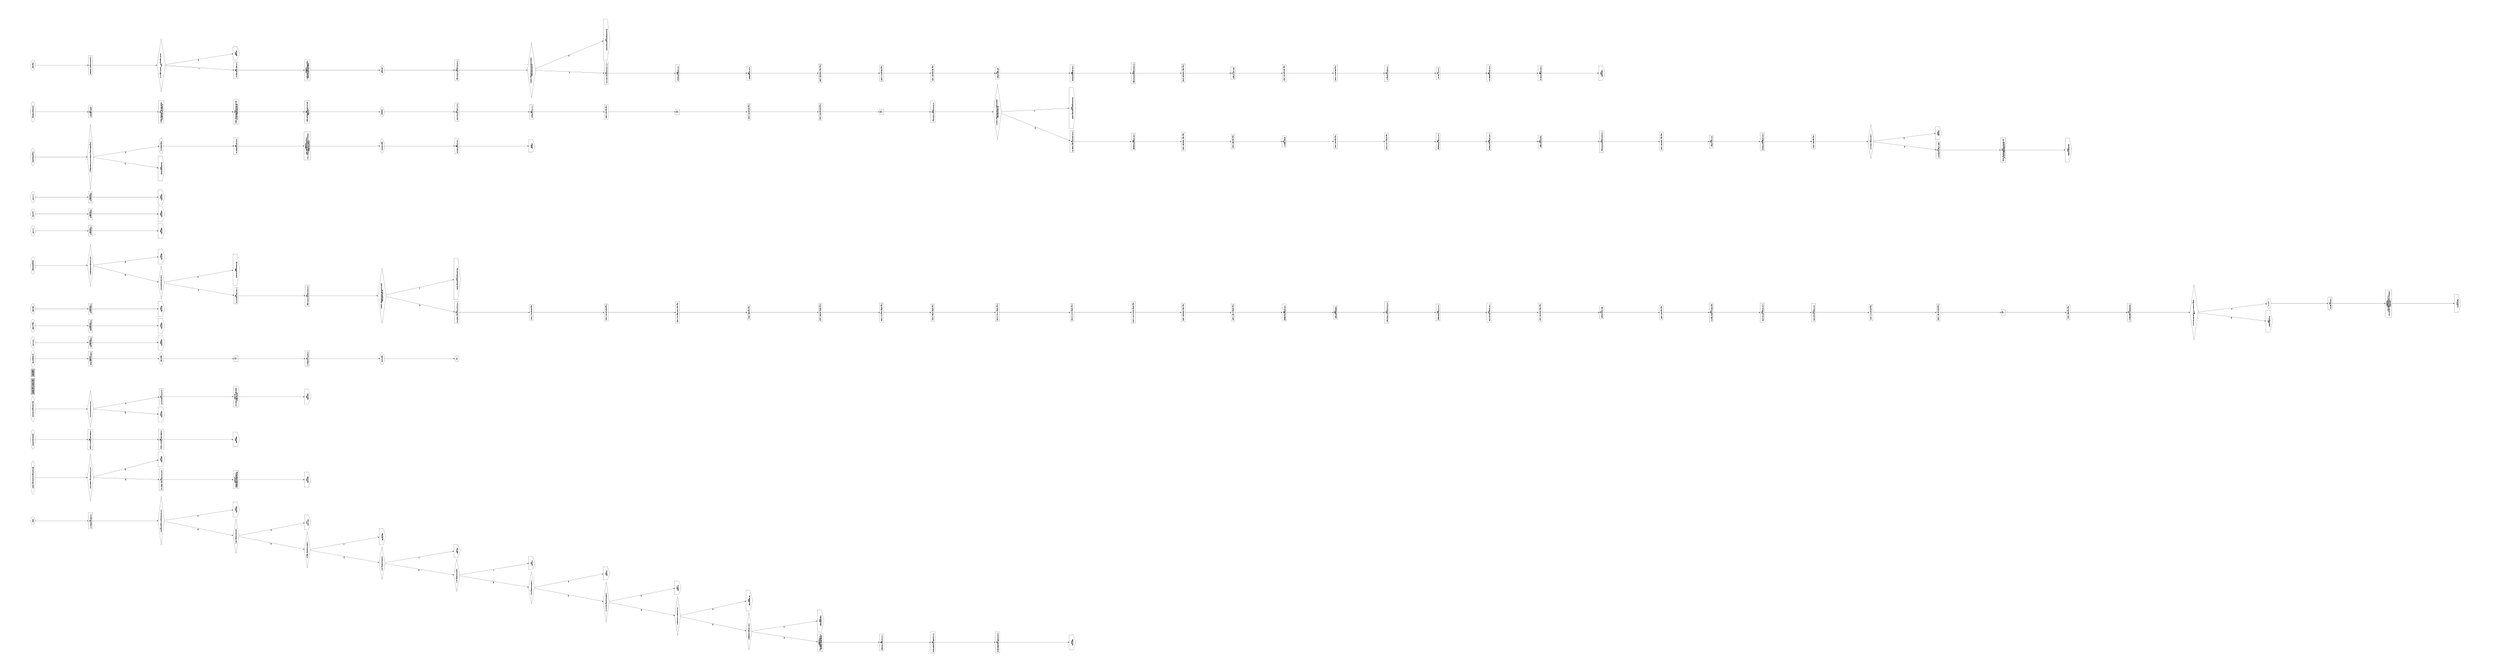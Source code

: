digraph {

// Graph Attributes
graph[page="8.5,11" ratio="auto" pagedir="BR" orientation="landscape" margin="0.25" nodesep="0.25" ]

// Nodes
0[margin="0.125"fontsize="10"shape="oval"label="START"]
256[margin="0.125"fontsize="10"shape="diamond"label="Is Low Demin Water pressure FSS B = 1?"]
257[margin="0.125"fontsize="10"shape="box"label="Set:\nLow Demin Water pressure FSS B to 1"]
2[margin="0.125"fontsize="10"shape="box"label="Set:\n1A Sample In Progress to 1"]
258[margin="0.125"fontsize="10"shape="box"label="LogEvent:\n Demin water pressure is low - \n1A Causticizer stream aborted"]
259[margin="0.125"fontsize="10"shape="invhouse"label="Goto:\nSkip_Stream"]
261[margin="0.125"fontsize="10"shape="oval"label="Trigger_Intensity_Test"]
6[margin="0.125"fontsize="10"shape="diamond"label="Is Enable Disable 1A Caust from DCS = 0?"]
262[margin="0.125"fontsize="10"shape="box"label="Set:\nhidden 1A Intensity Test Trigger to \n1"]
263[margin="0.125"fontsize="10"shape="box"label="Set:\nhidden 1A Intensity Test Trigger to \n0"]
264[margin="0.125"fontsize="10"shape="invhouse"label="Goto:\nEnd_Stream"]
10250[margin="0.125"fontsize="10"shape="invhouse"label="Goto:\nSkip_Stream"]
9997[margin="0.125"fontsize="10"shape="box"label="Config: Year - Month - Day"style="filled"fillcolor="grey"]
9998[margin="0.125"fontsize="10"shape="box"label="Test Graph"style="filled"fillcolor="grey"]
14[margin="0.125"fontsize="10"shape="diamond"label="Is CGL Sample In Progress1?"]
9999[margin="0.125"fontsize="10"shape="oval"label="END"]
15[margin="0.125"fontsize="10"shape="diamond"label="Is Slaker Sample In Progress1?"]
10256[margin="0.125"fontsize="10"shape="invhouse"label="Goto:\nSkip_Stream"]
17[margin="0.125"fontsize="10"shape="diamond"label="Is 3A Sample In Progress1?"]
18[margin="0.125"fontsize="10"shape="diamond"label="Is 1B Sample In Progress1?"]
19[margin="0.125"fontsize="10"shape="diamond"label="Is 4B Sample In Progress1?"]
20[margin="0.125"fontsize="10"shape="diamond"label="Is WL to Dig Sample In Progress1?"]
10006[margin="0.125"fontsize="10"shape="invhouse"label="Goto:\nSkip_Stream"]
278[margin="0.125"fontsize="10"shape="oval"label="Report_CGL"]
23[margin="0.125"fontsize="10"shape="diamond"label="Is Reference In Progress FSS B1?"]
279[margin="0.125"fontsize="10"shape="box"label="LogEvent:\n CGL is in progress"]
280[margin="0.125"fontsize="10"shape="invhouse"label="Goto:\nSkip_Stream"]
282[margin="0.125"fontsize="10"shape="oval"label="Report_Slaker"]
283[margin="0.125"fontsize="10"shape="box"label="LogEvent:\n Slaker is in progress"]
284[margin="0.125"fontsize="10"shape="invhouse"label="Goto:\nSkip_Stream"]
10014[margin="0.125"fontsize="10"shape="invhouse"label="Goto:\nReport_CGL"]
10015[margin="0.125"fontsize="10"shape="invhouse"label="Goto:\nReport_Slaker"]
31[margin="0.125"fontsize="10"shape="diamond"label="Is Reference Stream FSS B = 1?"]
32[margin="0.125"fontsize="10"shape="box"label="LogEvent:\n FSS2 reference is disabled 1A \nCausticizer stream aborted"]
10017[margin="0.125"fontsize="10"shape="invhouse"label="Goto:\nReport_3A"]
33[margin="0.125"fontsize="10"shape="box"label="Set:\nReference Stream FSS B to 1"]
10018[margin="0.125"fontsize="10"shape="invhouse"label="Goto:\nReport_1B"]
34[margin="0.125"fontsize="10"shape="box"label="Set:\nhidden Reference Trigger FSS B to 1"]
290[margin="0.125"fontsize="10"shape="oval"label="Report_3A"]
10019[margin="0.125"fontsize="10"shape="invhouse"label="Goto:\nReport_4B"]
35[margin="0.125"fontsize="10"shape="box"label="Set:\nhidden Reference Trigger FSS B to 0"]
291[margin="0.125"fontsize="10"shape="box"label="LogEvent:\n 3A is in progress"]
10020[margin="0.125"fontsize="10"shape="invhouse"label="Goto:\nReport_WL"]
36[margin="0.125"fontsize="10"shape="invhouse"label="Goto:\nSkip_Stream"]
292[margin="0.125"fontsize="10"shape="invhouse"label="Goto:\nSkip_Stream"]
38[margin="0.125"fontsize="10"shape="oval"label="Reference_Enabled"]
294[margin="0.125"fontsize="10"shape="oval"label="Report_1B"]
10023[margin="0.125"fontsize="10"shape="invhouse"label="Goto:\nReport_Ref_FSS_B"]
295[margin="0.125"fontsize="10"shape="box"label="LogEvent:\n 1B is in progress"]
40[margin="0.125"fontsize="10"shape="diamond"label="Is Reference In Progress FSS B = 1?"]
296[margin="0.125"fontsize="10"shape="invhouse"label="Goto:\nSkip_Stream"]
298[margin="0.125"fontsize="10"shape="oval"label="Report_4B"]
299[margin="0.125"fontsize="10"shape="box"label="LogEvent:\n 4B is in progress"]
44[margin="0.125"fontsize="10"shape="diamond"label="Is PS201B-Air Pressure = 0?"]
300[margin="0.125"fontsize="10"shape="invhouse"label="Goto:\nSkip_Stream"]
46[margin="0.125"fontsize="10"shape="box"label="Set:\nLow Air Pressure FSS B to 0"]
302[margin="0.125"fontsize="10"shape="oval"label="Report_WL"]
10031[margin="0.125"fontsize="10"shape="invhouse"label="Goto:\nReference_Enabled"]
303[margin="0.125"fontsize="10"shape="box"label="LogEvent:\n WL is in progress"]
304[margin="0.125"fontsize="10"shape="invhouse"label="Goto:\nSkip_Stream"]
49[margin="0.125"fontsize="10"shape="box"label="Set:\nWater Pump B Command To DCS to 1"]
52[margin="0.125"fontsize="10"shape="diamond"label="Is Demin Water Pressure FSS BMinimum Demin \nWater Pressure FSS B?"]
55[margin="0.125"fontsize="10"shape="box"label="Set:\nLow Demin Water pressure FSS B to 0"]
10040[margin="0.125"fontsize="10"shape="invhouse"label="Goto:\nSkip_Stream"]
58[margin="0.125"fontsize="10"shape="box"label="Close: SV1B Cell Inlet Valve"]
314[margin="0.125"fontsize="10"shape="oval"label="Report_Ref_FSS_B"]
59[margin="0.125"fontsize="10"shape="box"label="Close: SV2B Cell Outlet Valve"]
315[margin="0.125"fontsize="10"shape="box"label="LogEvent:\n Ref FSS_B is in progress"]
10044[margin="0.125"fontsize="10"shape="invhouse"label="Goto:\nAir_Pressure_Alarm_And_Skip"]
60[margin="0.125"fontsize="10"shape="box"label="Close: SV4B Slaker Flush Water Valve"]
317[margin="0.125"fontsize="10"shape="oval"label="Skip_Stream"]
61[margin="0.125"fontsize="10"shape="box"label="Close: SV5B Drain Valve"]
318[margin="0.125"fontsize="10"shape="box"label="Wait:\n10"]
62[margin="0.125"fontsize="10"shape="box"label="Close: SV6B CGL Sample Valve"]
319[margin="0.125"fontsize="10"shape="box"label="Set:\n1A Sample In Progress to 0"]
63[margin="0.125"fontsize="10"shape="box"label="Close: SV7B Slaker Sample Valve"]
320[margin="0.125"fontsize="10"shape="oval"label="End_Stream"]
64[margin="0.125"fontsize="10"shape="box"label="Close: SV9B 3A Sample Valve"]
65[margin="0.125"fontsize="10"shape="box"label="Close: SV10B 1B Sample Valve"]
66[margin="0.125"fontsize="10"shape="box"label="Close: SV11B 4B Sample Valve"]
67[margin="0.125"fontsize="10"shape="box"label="Close: SV12B WL to Dig Sample Valve"]
10052[margin="0.125"fontsize="10"shape="invhouse"label="Goto:\nDemin_Water_Pressure_Alarm_And_Skip"]
70[margin="0.125"fontsize="10"shape="box"label="Open: SV3B Demin Water Valve"]
71[margin="0.125"fontsize="10"shape="box"label="Open: SV8B 1A Sample Valve"]
73[margin="0.125"fontsize="10"shape="box"label="Set:\nBackflushing Flag FSS B to 1"]
76[margin="0.125"fontsize="10"shape="box"label="Wait:\nDelay Initial Backflush"]
79[margin="0.125"fontsize="10"shape="box"label="Set:\nWater Pump B Command To DCS to 0"]
82[margin="0.125"fontsize="10"shape="box"label="Set:\nBackflushing Flag FSS B to 0"]
83[margin="0.125"fontsize="10"shape="box"label="Set:\nLiquor Through Drain FSS B to 1"]
85[margin="0.125"fontsize="10"shape="box"label="Close: SV3B Demin Water Valve"]
86[margin="0.125"fontsize="10"shape="box"label="Wait:\nDelay To Close SV3B"]
87[margin="0.125"fontsize="10"shape="box"label="Open: SV5B Drain Valve"]
90[margin="0.125"fontsize="10"shape="box"label="Wait:\n1A Delay Sample Through Drain"]
93[margin="0.125"fontsize="10"shape="box"label="Set:\nLiquor Through Drain FSS B to 0"]
94[margin="0.125"fontsize="10"shape="box"label="Set:\nLiquor Through Cell FSS B to 1"]
97[margin="0.125"fontsize="10"shape="box"label="Open: SV1B Cell Inlet Valve"]
98[margin="0.125"fontsize="10"shape="box"label="Open: SV2B Cell Outlet Valve"]
99[margin="0.125"fontsize="10"shape="box"label="Wait:\n2"]
100[margin="0.125"fontsize="10"shape="box"label="Close: SV5B Drain Valve"]
103[margin="0.125"fontsize="10"shape="box"label="Wait:\n1A Delay Before Checking Flow"]
106[margin="0.125"fontsize="10"shape="diamond"label="Is Flow Through Cell FSS B1A Minimum Sample \nFlow?"]
108[margin="0.125"fontsize="10"shape="invhouse"label="Goto:\nCheck_Temperature"]
110[margin="0.125"fontsize="10"shape="oval"label="Low_Flow"]
112[margin="0.125"fontsize="10"shape="box"label="Set:\nLow Flow FSS B to 1"]
113[margin="0.125"fontsize="10"shape="box"label="LogEvent:\n West WLPF sample flow is low \n: Flow Through Cell FSS B Limit = 1A Minimum \nSample Flow"]
114[margin="0.125"fontsize="10"shape="invhouse"label="Goto:\nNo_Liquor_Flag"]
116[margin="0.125"fontsize="10"shape="oval"label="Check_Temperature"]
118[margin="0.125"fontsize="10"shape="diamond"label="Is Sample Temp FSS B1A Minimum Sample Temperature?"]
120[margin="0.125"fontsize="10"shape="invhouse"label="Goto:\nSample_Conditions_OK"]
122[margin="0.125"fontsize="10"shape="oval"label="Low_Temperature"]
124[margin="0.125"fontsize="10"shape="box"label="Set:\nLow Temperature FSS B to 1"]
125[margin="0.125"fontsize="10"shape="box"label="LogEvent:\n West WLPF sample temperature \nis low : Sample Temp FSS B Limit = 1A Minimum \nSample Temperature"]
127[margin="0.125"fontsize="10"shape="oval"label="No_Liquor_Flag"]
128[margin="0.125"fontsize="10"shape="box"label="Set:\nNo Liquor Flag FSS B to 1"]
130[margin="0.125"fontsize="10"shape="invhouse"label="Goto:\nBackflush"]
132[margin="0.125"fontsize="10"shape="oval"label="Sample_Conditions_OK"]
133[margin="0.125"fontsize="10"shape="box"label="Wait:\nDelay after Criteria"]
136[margin="0.125"fontsize="10"shape="box"label="Set:\nhidden Sample Flow Through Cell FSS \nB to Flow Through Cell FSS B"]
137[margin="0.125"fontsize="10"shape="box"label="Set:\nhidden Sample Temperature Through Cell \nFSS B to Sample Temp FSS B"]
138[margin="0.125"fontsize="10"shape="box"label="Set:\nhidden Cell Temperature FSS B to Cell \nTemp FSS B"]
140[margin="0.125"fontsize="10"shape="oval"label="Backflush"]
142[margin="0.125"fontsize="10"shape="box"label="Set:\nLiquor Through Cell FSS B to 0"]
143[margin="0.125"fontsize="10"shape="box"label="Set:\nSettling Flag FSS B to 1"]
146[margin="0.125"fontsize="10"shape="box"label="Open: SV5B Drain Valve"]
147[margin="0.125"fontsize="10"shape="box"label="Wait:\n2"]
148[margin="0.125"fontsize="10"shape="box"label="Close: SV1B Cell Inlet Valve"]
149[margin="0.125"fontsize="10"shape="box"label="Close: SV2B Cell Outlet Valve"]
150[margin="0.125"fontsize="10"shape="box"label="Wait:\n2"]
153[margin="0.125"fontsize="10"shape="box"label="Set:\nWater Pump B Command To DCS to 1"]
156[margin="0.125"fontsize="10"shape="diamond"label="Is Demin Water Pressure FSS BMinimum Demin \nWater Pressure FSS B?"]
159[margin="0.125"fontsize="10"shape="box"label="Set:\nLow Demin Water pressure FSS B to 0"]
162[margin="0.125"fontsize="10"shape="box"label="Set:\nBackflushing Flag FSS B to 1"]
163[margin="0.125"fontsize="10"shape="box"label="Open: SV3B Demin Water Valve"]
164[margin="0.125"fontsize="10"shape="box"label="Close: SV5B Drain Valve"]
167[margin="0.125"fontsize="10"shape="box"label="Wait:\n1A Delay To Flush"]
170[margin="0.125"fontsize="10"shape="box"label="Open: SV5B Drain Valve"]
171[margin="0.125"fontsize="10"shape="box"label="Close: SV8B 1A Sample Valve"]
10156[margin="0.125"fontsize="10"shape="invhouse"label="Goto:\nDemin_Water_Pressure_Alarm_And_Skip"]
173[margin="0.125"fontsize="10"shape="box"label="Set:\nBackflushing Flag FSS B to 0"]
174[margin="0.125"fontsize="10"shape="box"label="Set:\nFlushing Drain Flag FSS B to 1"]
176[margin="0.125"fontsize="10"shape="box"label="Wait:\nDelay To Flush Drain"]
179[margin="0.125"fontsize="10"shape="box"label="Set:\nWater Pump B Command To DCS to 0"]
182[margin="0.125"fontsize="10"shape="box"label="Close: SV3B Demin Water Valve"]
183[margin="0.125"fontsize="10"shape="box"label="Wait:\nDelay To Close SV3B"]
184[margin="0.125"fontsize="10"shape="box"label="Set:\nFlushing Drain Flag FSS B to 0"]
185[margin="0.125"fontsize="10"shape="box"label="Close: SV5B Drain Valve"]
188[margin="0.125"fontsize="10"shape="diamond"label="Is No Liquor Flag FSS B = 1?"]
191[margin="0.125"fontsize="10"shape="box"label="Wait:\n1A Additional Delay To Settle"]
193[margin="0.125"fontsize="10"shape="box"label="Set:\nhidden Sample Temperature Through Cell \nFSS B to Sample Temp FSS B"]
196[margin="0.125"fontsize="10"shape="invhouse"label="Goto:\nTrigger_Intensity_Test"]
198[margin="0.125"fontsize="10"shape="oval"label="Bad_Value"]
200[margin="0.125"fontsize="10"shape="box"label="Increment 1A Alarm Counter by 1"]
203[margin="0.125"fontsize="10"shape="diamond"label="Is 1A Alarm Counter < 1A Max Alarm Counter \nLimit?"]
10188[margin="0.125"fontsize="10"shape="invhouse"label="Goto:\nBad_Value"]
206[margin="0.125"fontsize="10"shape="box"label="Set:\n1A Measurement Status to 0"]
207[margin="0.125"fontsize="10"shape="box"label="LogEvent:\n 1A Causticizer Measurement status \nbad in 1A Causticizer Phase 1"]
209[margin="0.125"fontsize="10"shape="oval"label="Clean_Cell"]
211[margin="0.125"fontsize="10"shape="box"label="Set:\nWater Pump B Command To DCS to 1"]
214[margin="0.125"fontsize="10"shape="diamond"label="Is Demin Water Pressure FSS BMinimum Demin \nWater Pressure FSS B?"]
217[margin="0.125"fontsize="10"shape="box"label="Set:\nLow Demin Water pressure FSS B to 0"]
10203[margin="0.125"fontsize="10"shape="invhouse"label="Goto:\nClean_Cell"]
220[margin="0.125"fontsize="10"shape="box"label="Set:\nFlushing cell Flag FSS B to 1"]
221[margin="0.125"fontsize="10"shape="box"label="Set:\nSettling Flag FSS B to 0"]
224[margin="0.125"fontsize="10"shape="box"label="Open: SV3B Demin Water Valve"]
225[margin="0.125"fontsize="10"shape="box"label="Open: SV1B Cell Inlet Valve"]
226[margin="0.125"fontsize="10"shape="box"label="Open: SV2B Cell Outlet Valve"]
228[margin="0.125"fontsize="10"shape="box"label="Wait:\nDelay To Clean Cell"]
10214[margin="0.125"fontsize="10"shape="invhouse"label="Goto:\nDemin_Water_Pressure_Alarm_And_Skip"]
231[margin="0.125"fontsize="10"shape="box"label="Set:\nFlushing cell Flag FSS B to 0"]
234[margin="0.125"fontsize="10"shape="box"label="Set:\nWater Pump B Command To DCS to 0"]
237[margin="0.125"fontsize="10"shape="box"label="Close: SV3B Demin Water Valve"]
238[margin="0.125"fontsize="10"shape="box"label="Wait:\nDelay To Close SV3B"]
239[margin="0.125"fontsize="10"shape="box"label="Close: SV2B Cell Outlet Valve"]
240[margin="0.125"fontsize="10"shape="box"label="Close: SV1B Cell Inlet Valve"]
243[margin="0.125"fontsize="10"shape="box"label="Set:\n1A Sample In Progress to 0"]
244[margin="0.125"fontsize="10"shape="box"label="Set:\nLow Flow FSS B to 0"]
245[margin="0.125"fontsize="10"shape="box"label="Set:\nLow Temperature FSS B to 0"]
246[margin="0.125"fontsize="10"shape="box"label="Set:\nNo Liquor Flag FSS B to 0"]
247[margin="0.125"fontsize="10"shape="invhouse"label="Goto:\nEnd_Stream"]
249[margin="0.125"fontsize="10"shape="oval"label="Air_Pressure_Alarm_And_Skip"]
250[margin="0.125"fontsize="10"shape="diamond"label="Is Low Air Pressure FSS B = 1?"]
251[margin="0.125"fontsize="10"shape="box"label="Set:\nLow Air Pressure FSS B to 1"]
252[margin="0.125"fontsize="10"shape="box"label="LogEvent:\n Air pressure is low - 1A Causticizer \nstream aborted"]
253[margin="0.125"fontsize="10"shape="invhouse"label="Goto:\nSkip_Stream"]
255[margin="0.125"fontsize="10"shape="oval"label="Demin_Water_Pressure_Alarm_And_Skip"]

// Edges
257 -> 258[margin="0.125"fontsize="10"]
224 -> 225[margin="0.125"fontsize="10"]
226 -> 228[margin="0.125"fontsize="10"]
63 -> 64[margin="0.125"fontsize="10"]
15 -> 17[margin="0.125"fontsize="10"xlabel="No"]
128 -> 130[margin="0.125"fontsize="10"]
100 -> 103[margin="0.125"fontsize="10"]
15 -> 10015[margin="0.125"fontsize="10"xlabel="Yes"]
146 -> 147[margin="0.125"fontsize="10"]
314 -> 315[margin="0.125"fontsize="10"]
246 -> 247[margin="0.125"fontsize="10"]
35 -> 36[margin="0.125"fontsize="10"]
159 -> 162[margin="0.125"fontsize="10"]
52 -> 10052[margin="0.125"fontsize="10"xlabel="Yes"]
251 -> 252[margin="0.125"fontsize="10"]
71 -> 73[margin="0.125"fontsize="10"]
124 -> 125[margin="0.125"fontsize="10"]
263 -> 264[margin="0.125"fontsize="10"]
58 -> 59[margin="0.125"fontsize="10"]
173 -> 174[margin="0.125"fontsize="10"]
23 -> 10023[margin="0.125"fontsize="10"xlabel="Yes"]
14 -> 10014[margin="0.125"fontsize="10"xlabel="Yes"]
237 -> 238[margin="0.125"fontsize="10"]
44 -> 46[margin="0.125"fontsize="10"xlabel="No"]
87 -> 90[margin="0.125"fontsize="10"]
143 -> 146[margin="0.125"fontsize="10"]
82 -> 83[margin="0.125"fontsize="10"]
156 -> 10156[margin="0.125"fontsize="10"xlabel="Yes"]
127 -> 128[margin="0.125"fontsize="10"]
171 -> 173[margin="0.125"fontsize="10"]
44 -> 10044[margin="0.125"fontsize="10"xlabel="Yes"]
240 -> 243[margin="0.125"fontsize="10"]
110 -> 112[margin="0.125"fontsize="10"]
303 -> 304[margin="0.125"fontsize="10"]
148 -> 149[margin="0.125"fontsize="10"]
174 -> 176[margin="0.125"fontsize="10"]
156 -> 159[margin="0.125"fontsize="10"xlabel="No"]
188 -> 10188[margin="0.125"fontsize="10"xlabel="Yes"]
198 -> 200[margin="0.125"fontsize="10"]
258 -> 259[margin="0.125"fontsize="10"]
118 -> 120[margin="0.125"fontsize="10"xlabel="No"]
320 -> 9999[margin="0.125"fontsize="10"]
122 -> 124[margin="0.125"fontsize="10"]
234 -> 237[margin="0.125"fontsize="10"]
262 -> 263[margin="0.125"fontsize="10"]
67 -> 70[margin="0.125"fontsize="10"]
211 -> 214[margin="0.125"fontsize="10"]
188 -> 191[margin="0.125"fontsize="10"xlabel="No"]
256 -> 257[margin="0.125"fontsize="10"xlabel="No"]
59 -> 60[margin="0.125"fontsize="10"]
302 -> 303[margin="0.125"fontsize="10"]
217 -> 220[margin="0.125"fontsize="10"]
255 -> 256[margin="0.125"fontsize="10"]
18 -> 10018[margin="0.125"fontsize="10"xlabel="Yes"]
49 -> 52[margin="0.125"fontsize="10"]
244 -> 245[margin="0.125"fontsize="10"]
66 -> 67[margin="0.125"fontsize="10"]
20 -> 23[margin="0.125"fontsize="10"xlabel="No"]
283 -> 284[margin="0.125"fontsize="10"]
85 -> 86[margin="0.125"fontsize="10"]
299 -> 300[margin="0.125"fontsize="10"]
79 -> 82[margin="0.125"fontsize="10"]
221 -> 224[margin="0.125"fontsize="10"]
113 -> 114[margin="0.125"fontsize="10"]
298 -> 299[margin="0.125"fontsize="10"]
6 -> 10006[margin="0.125"fontsize="10"xlabel="Yes"]
193 -> 196[margin="0.125"fontsize="10"]
40 -> 10040[margin="0.125"fontsize="10"xlabel="Yes"]
176 -> 179[margin="0.125"fontsize="10"]
228 -> 231[margin="0.125"fontsize="10"]
206 -> 207[margin="0.125"fontsize="10"]
73 -> 76[margin="0.125"fontsize="10"]
112 -> 113[margin="0.125"fontsize="10"]
162 -> 163[margin="0.125"fontsize="10"]
97 -> 98[margin="0.125"fontsize="10"]
140 -> 142[margin="0.125"fontsize="10"]
207 -> 209[margin="0.125"fontsize="10"]
150 -> 153[margin="0.125"fontsize="10"]
249 -> 250[margin="0.125"fontsize="10"]
167 -> 170[margin="0.125"fontsize="10"]
182 -> 183[margin="0.125"fontsize="10"]
318 -> 319[margin="0.125"fontsize="10"]
185 -> 188[margin="0.125"fontsize="10"]
294 -> 295[margin="0.125"fontsize="10"]
65 -> 66[margin="0.125"fontsize="10"]
209 -> 211[margin="0.125"fontsize="10"]
23 -> 31[margin="0.125"fontsize="10"xlabel="No"]
238 -> 239[margin="0.125"fontsize="10"]
225 -> 226[margin="0.125"fontsize="10"]
243 -> 244[margin="0.125"fontsize="10"]
99 -> 100[margin="0.125"fontsize="10"]
163 -> 164[margin="0.125"fontsize="10"]
55 -> 58[margin="0.125"fontsize="10"]
31 -> 10031[margin="0.125"fontsize="10"xlabel="Yes"]
245 -> 246[margin="0.125"fontsize="10"]
19 -> 20[margin="0.125"fontsize="10"xlabel="No"]
98 -> 99[margin="0.125"fontsize="10"]
170 -> 171[margin="0.125"fontsize="10"]
32 -> 33[margin="0.125"fontsize="10"]
295 -> 296[margin="0.125"fontsize="10"]
33 -> 34[margin="0.125"fontsize="10"]
203 -> 206[margin="0.125"fontsize="10"xlabel="No"]
137 -> 138[margin="0.125"fontsize="10"]
149 -> 150[margin="0.125"fontsize="10"]
250 -> 10250[margin="0.125"fontsize="10"xlabel="Yes"]
133 -> 136[margin="0.125"fontsize="10"]
76 -> 79[margin="0.125"fontsize="10"]
231 -> 234[margin="0.125"fontsize="10"]
179 -> 182[margin="0.125"fontsize="10"]
220 -> 221[margin="0.125"fontsize="10"]
291 -> 292[margin="0.125"fontsize="10"]
20 -> 10020[margin="0.125"fontsize="10"xlabel="Yes"]
290 -> 291[margin="0.125"fontsize="10"]
184 -> 185[margin="0.125"fontsize="10"]
256 -> 10256[margin="0.125"fontsize="10"xlabel="Yes"]
83 -> 85[margin="0.125"fontsize="10"]
61 -> 62[margin="0.125"fontsize="10"]
64 -> 65[margin="0.125"fontsize="10"]
317 -> 318[margin="0.125"fontsize="10"]
34 -> 35[margin="0.125"fontsize="10"]
38 -> 40[margin="0.125"fontsize="10"]
214 -> 217[margin="0.125"fontsize="10"xlabel="No"]
31 -> 32[margin="0.125"fontsize="10"xlabel="No"]
2 -> 6[margin="0.125"fontsize="10"]
70 -> 71[margin="0.125"fontsize="10"]
106 -> 110[margin="0.125"fontsize="10"xlabel="Yes"]
132 -> 133[margin="0.125"fontsize="10"]
203 -> 10203[margin="0.125"fontsize="10"xlabel="Yes"]
94 -> 97[margin="0.125"fontsize="10"]
250 -> 251[margin="0.125"fontsize="10"xlabel="No"]
138 -> 140[margin="0.125"fontsize="10"]
6 -> 14[margin="0.125"fontsize="10"xlabel="No"]
183 -> 184[margin="0.125"fontsize="10"]
17 -> 18[margin="0.125"fontsize="10"xlabel="No"]
19 -> 10019[margin="0.125"fontsize="10"xlabel="Yes"]
60 -> 61[margin="0.125"fontsize="10"]
90 -> 93[margin="0.125"fontsize="10"]
200 -> 203[margin="0.125"fontsize="10"]
46 -> 49[margin="0.125"fontsize="10"]
62 -> 63[margin="0.125"fontsize="10"]
136 -> 137[margin="0.125"fontsize="10"]
164 -> 167[margin="0.125"fontsize="10"]
18 -> 19[margin="0.125"fontsize="10"xlabel="No"]
279 -> 280[margin="0.125"fontsize="10"]
191 -> 193[margin="0.125"fontsize="10"]
125 -> 127[margin="0.125"fontsize="10"]
239 -> 240[margin="0.125"fontsize="10"]
106 -> 108[margin="0.125"fontsize="10"xlabel="No"]
153 -> 156[margin="0.125"fontsize="10"]
93 -> 94[margin="0.125"fontsize="10"]
282 -> 283[margin="0.125"fontsize="10"]
147 -> 148[margin="0.125"fontsize="10"]
261 -> 262[margin="0.125"fontsize="10"]
214 -> 10214[margin="0.125"fontsize="10"xlabel="Yes"]
142 -> 143[margin="0.125"fontsize="10"]
118 -> 122[margin="0.125"fontsize="10"xlabel="Yes"]
103 -> 106[margin="0.125"fontsize="10"]
116 -> 118[margin="0.125"fontsize="10"]
86 -> 87[margin="0.125"fontsize="10"]
14 -> 15[margin="0.125"fontsize="10"xlabel="No"]
40 -> 44[margin="0.125"fontsize="10"xlabel="No"]
319 -> 320[margin="0.125"fontsize="10"]
278 -> 279[margin="0.125"fontsize="10"]
252 -> 253[margin="0.125"fontsize="10"]
315 -> 317[margin="0.125"fontsize="10"]
52 -> 55[margin="0.125"fontsize="10"xlabel="No"]
0 -> 2[margin="0.125"fontsize="10"]
17 -> 10017[margin="0.125"fontsize="10"xlabel="Yes"]
}
